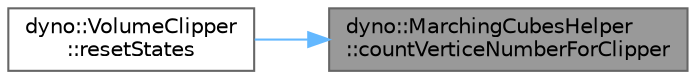 digraph "dyno::MarchingCubesHelper::countVerticeNumberForClipper"
{
 // LATEX_PDF_SIZE
  bgcolor="transparent";
  edge [fontname=Helvetica,fontsize=10,labelfontname=Helvetica,labelfontsize=10];
  node [fontname=Helvetica,fontsize=10,shape=box,height=0.2,width=0.4];
  rankdir="RL";
  Node1 [id="Node000001",label="dyno::MarchingCubesHelper\l::countVerticeNumberForClipper",height=0.2,width=0.4,color="gray40", fillcolor="grey60", style="filled", fontcolor="black",tooltip=" "];
  Node1 -> Node2 [id="edge1_Node000001_Node000002",dir="back",color="steelblue1",style="solid",tooltip=" "];
  Node2 [id="Node000002",label="dyno::VolumeClipper\l::resetStates",height=0.2,width=0.4,color="grey40", fillcolor="white", style="filled",URL="$classdyno_1_1_volume_clipper.html#aed0832720a22175900d570a5029166b2",tooltip=" "];
}
